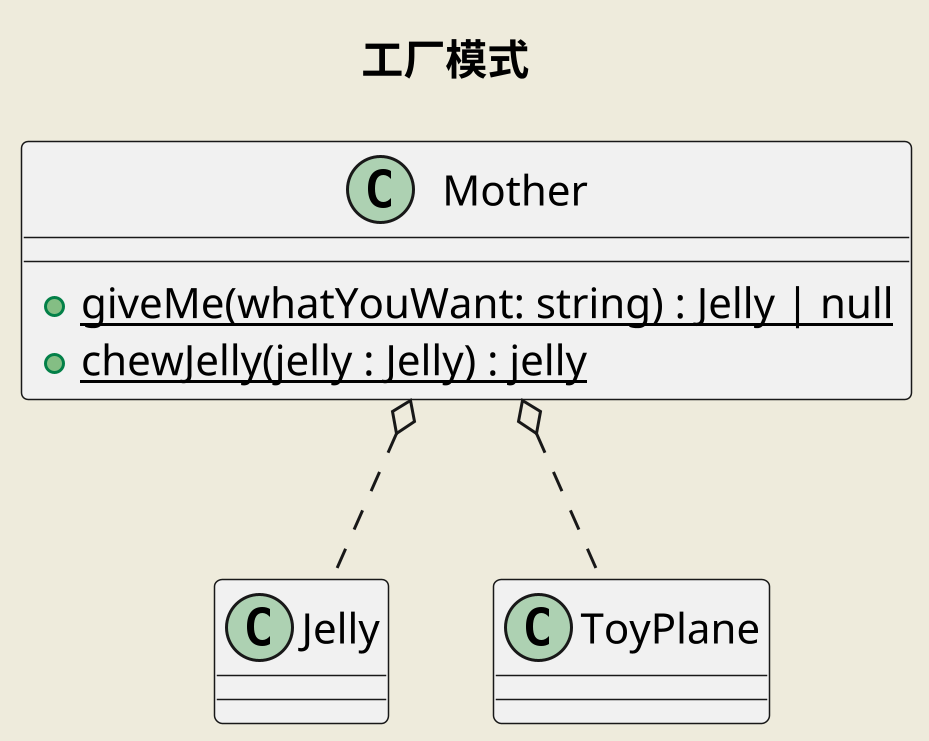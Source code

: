 @startuml
scale 3
title 工厂模式
skinparam defaultFontName "Verdana 黑体"
skinparam backgroundColor #EEEBDC

class Mother{
    + {static} giveMe(whatYouWant: string) : Jelly | null
    + {static} chewJelly(jelly : Jelly) : jelly
}


class Jelly
class ToyPlane


Mother o.. Jelly
Mother o.. ToyPlane


@enduml